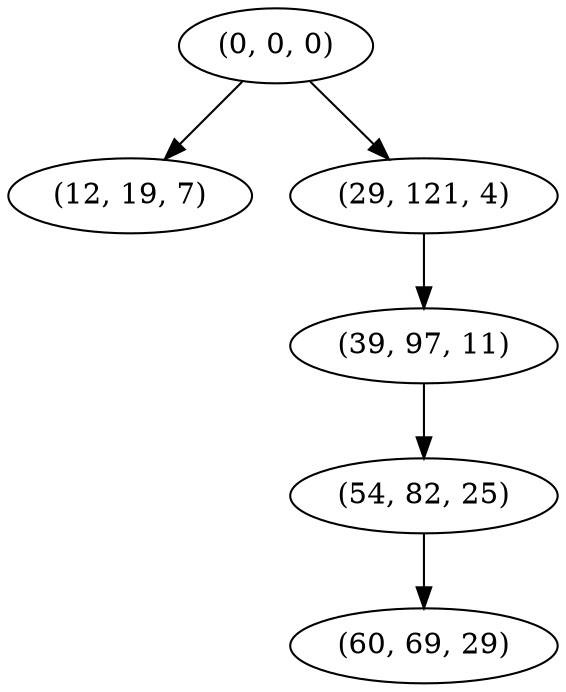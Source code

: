 digraph tree {
    "(0, 0, 0)";
    "(12, 19, 7)";
    "(29, 121, 4)";
    "(39, 97, 11)";
    "(54, 82, 25)";
    "(60, 69, 29)";
    "(0, 0, 0)" -> "(12, 19, 7)";
    "(0, 0, 0)" -> "(29, 121, 4)";
    "(29, 121, 4)" -> "(39, 97, 11)";
    "(39, 97, 11)" -> "(54, 82, 25)";
    "(54, 82, 25)" -> "(60, 69, 29)";
}
